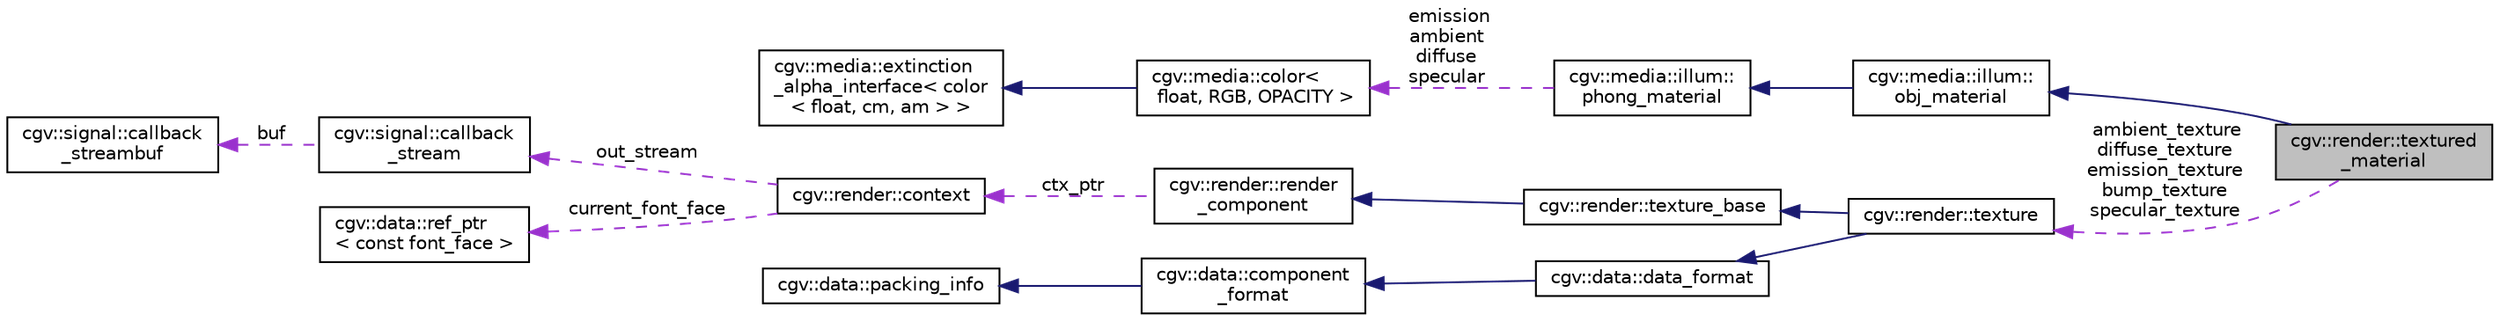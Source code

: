 digraph "cgv::render::textured_material"
{
  bgcolor="transparent";
  edge [fontname="Helvetica",fontsize="10",labelfontname="Helvetica",labelfontsize="10"];
  node [fontname="Helvetica",fontsize="10",shape=record];
  rankdir="LR";
  Node1 [label="cgv::render::textured\l_material",height=0.2,width=0.4,color="black", fillcolor="grey75", style="filled", fontcolor="black"];
  Node2 -> Node1 [dir="back",color="midnightblue",fontsize="10",style="solid",fontname="Helvetica"];
  Node2 [label="cgv::media::illum::\lobj_material",height=0.2,width=0.4,color="black",URL="$a00139.html",tooltip=">extension of a phong material with support for texture mapped color channels "];
  Node3 -> Node2 [dir="back",color="midnightblue",fontsize="10",style="solid",fontname="Helvetica"];
  Node3 [label="cgv::media::illum::\lphong_material",height=0.2,width=0.4,color="black",URL="$a00140.html",tooltip=">simple class to hold the material properties of a phong material "];
  Node4 -> Node3 [dir="back",color="darkorchid3",fontsize="10",style="dashed",label=" emission\nambient\ndiffuse\nspecular" ,fontname="Helvetica"];
  Node4 [label="cgv::media::color\<\l float, RGB, OPACITY \>",height=0.2,width=0.4,color="black",URL="$a00126.html"];
  Node5 -> Node4 [dir="back",color="midnightblue",fontsize="10",style="solid",fontname="Helvetica"];
  Node5 [label="cgv::media::extinction\l_alpha_interface\< color\l\< float, cm, am \> \>",height=0.2,width=0.4,color="black",URL="$a00128.html"];
  Node6 -> Node1 [dir="back",color="darkorchid3",fontsize="10",style="dashed",label=" ambient_texture\ndiffuse_texture\nemission_texture\nbump_texture\nspecular_texture" ,fontname="Helvetica"];
  Node6 [label="cgv::render::texture",height=0.2,width=0.4,color="black",URL="$a00235.html"];
  Node7 -> Node6 [dir="back",color="midnightblue",fontsize="10",style="solid",fontname="Helvetica"];
  Node7 [label="cgv::render::texture_base",height=0.2,width=0.4,color="black",URL="$a00236.html",tooltip="base interface for a texture "];
  Node8 -> Node7 [dir="back",color="midnightblue",fontsize="10",style="solid",fontname="Helvetica"];
  Node8 [label="cgv::render::render\l_component",height=0.2,width=0.4,color="black",URL="$a00229.html",tooltip="base interface for all render components "];
  Node9 -> Node8 [dir="back",color="darkorchid3",fontsize="10",style="dashed",label=" ctx_ptr" ,fontname="Helvetica"];
  Node9 [label="cgv::render::context",height=0.2,width=0.4,color="black",URL="$a00221.html"];
  Node10 -> Node9 [dir="back",color="darkorchid3",fontsize="10",style="dashed",label=" out_stream" ,fontname="Helvetica"];
  Node10 [label="cgv::signal::callback\l_stream",height=0.2,width=0.4,color="black",URL="$a00243.html",tooltip="connect to the write signal of the callback stream in order to process all text written to the stream..."];
  Node11 -> Node10 [dir="back",color="darkorchid3",fontsize="10",style="dashed",label=" buf" ,fontname="Helvetica"];
  Node11 [label="cgv::signal::callback\l_streambuf",height=0.2,width=0.4,color="black",URL="$a00244.html",tooltip="simple implementation of a streambuf that sends all written text to the write signal that is referenc..."];
  Node12 -> Node9 [dir="back",color="darkorchid3",fontsize="10",style="dashed",label=" current_font_face" ,fontname="Helvetica"];
  Node12 [label="cgv::data::ref_ptr\l\< const font_face \>",height=0.2,width=0.4,color="black",URL="$a00073.html"];
  Node13 -> Node6 [dir="back",color="midnightblue",fontsize="10",style="solid",fontname="Helvetica"];
  Node13 [label="cgv::data::data_format",height=0.2,width=0.4,color="black",URL="$a00064.html"];
  Node14 -> Node13 [dir="back",color="midnightblue",fontsize="10",style="solid",fontname="Helvetica"];
  Node14 [label="cgv::data::component\l_format",height=0.2,width=0.4,color="black",URL="$a00062.html"];
  Node15 -> Node14 [dir="back",color="midnightblue",fontsize="10",style="solid",fontname="Helvetica"];
  Node15 [label="cgv::data::packing_info",height=0.2,width=0.4,color="black",URL="$a00071.html"];
}
